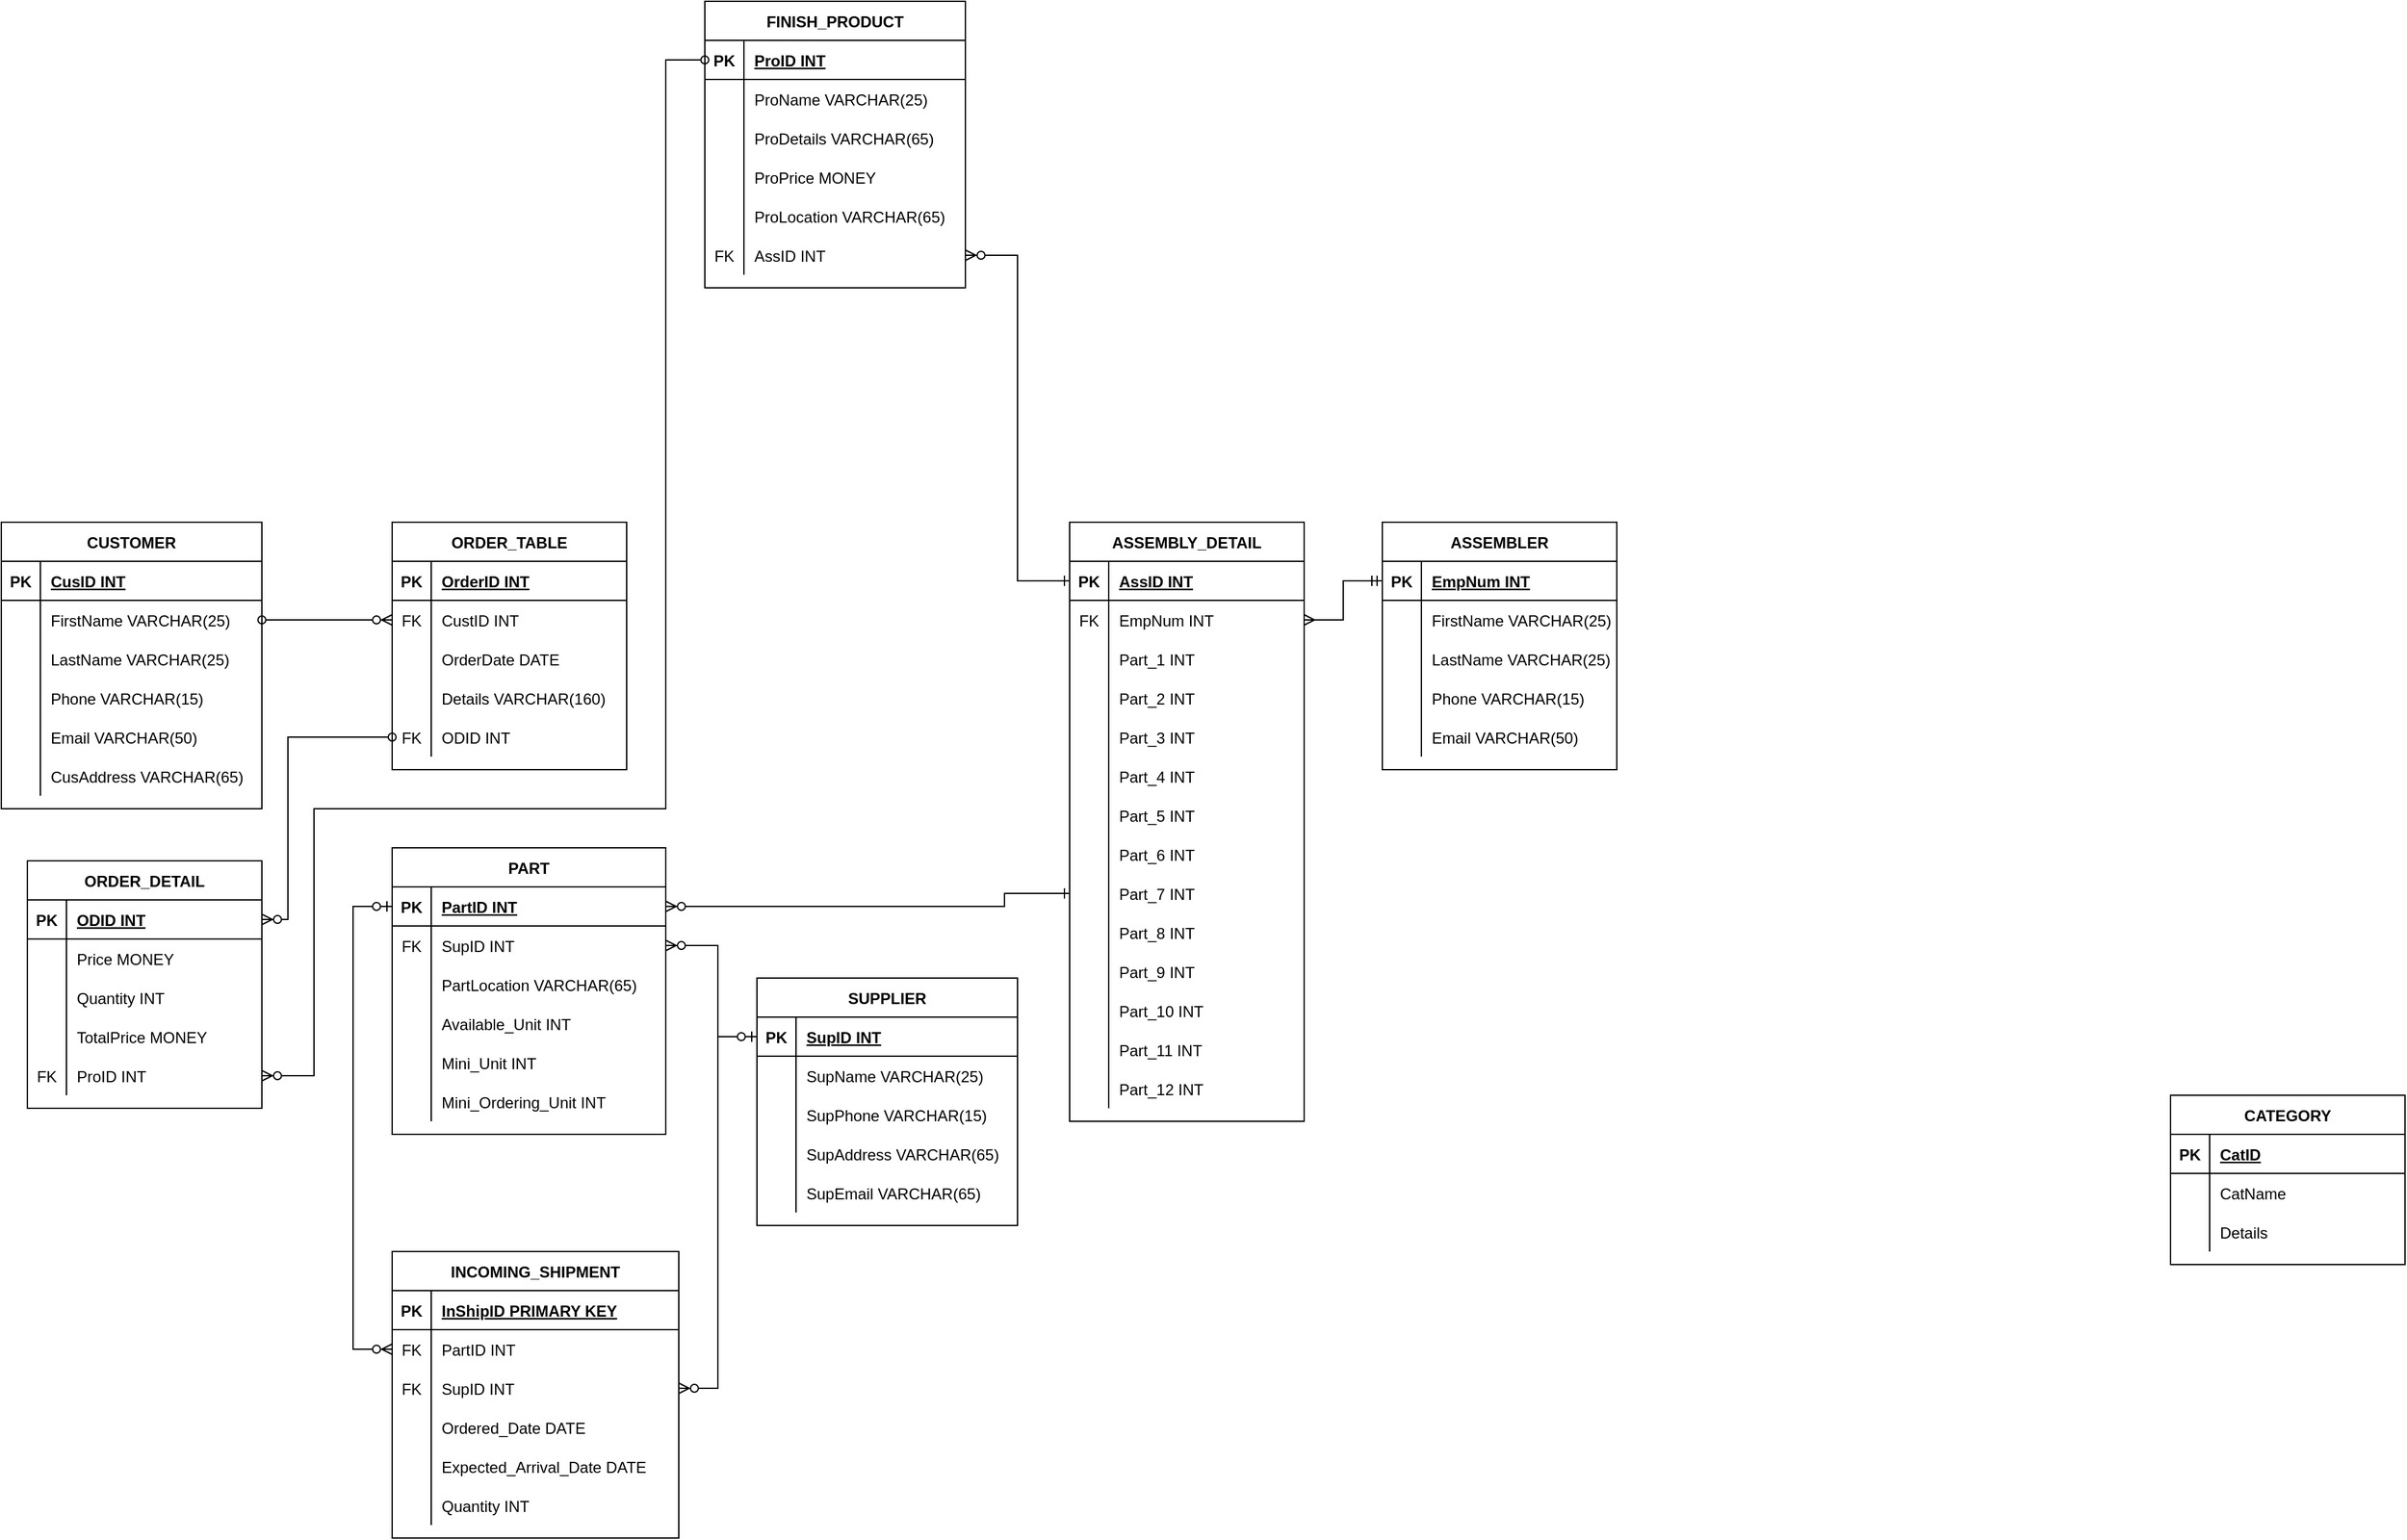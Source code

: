 <mxfile version="15.0.6" type="github">
  <diagram id="S9afzDDr6wnwErve1ACt" name="Page-1">
    <mxGraphModel dx="2882" dy="1864" grid="1" gridSize="10" guides="1" tooltips="1" connect="1" arrows="1" fold="1" page="1" pageScale="1" pageWidth="850" pageHeight="1100" math="0" shadow="0">
      <root>
        <mxCell id="0" />
        <mxCell id="1" parent="0" />
        <mxCell id="tT8xZsPLXBF-Hx5m8fWg-1" value="INCOMING_SHIPMENT" style="shape=table;startSize=30;container=1;collapsible=1;childLayout=tableLayout;fixedRows=1;rowLines=0;fontStyle=1;align=center;resizeLast=1;" parent="1" vertex="1">
          <mxGeometry x="-940" y="640" width="220" height="220" as="geometry" />
        </mxCell>
        <mxCell id="tT8xZsPLXBF-Hx5m8fWg-2" value="" style="shape=partialRectangle;collapsible=0;dropTarget=0;pointerEvents=0;fillColor=none;top=0;left=0;bottom=1;right=0;points=[[0,0.5],[1,0.5]];portConstraint=eastwest;" parent="tT8xZsPLXBF-Hx5m8fWg-1" vertex="1">
          <mxGeometry y="30" width="220" height="30" as="geometry" />
        </mxCell>
        <mxCell id="tT8xZsPLXBF-Hx5m8fWg-3" value="PK" style="shape=partialRectangle;connectable=0;fillColor=none;top=0;left=0;bottom=0;right=0;fontStyle=1;overflow=hidden;" parent="tT8xZsPLXBF-Hx5m8fWg-2" vertex="1">
          <mxGeometry width="30" height="30" as="geometry" />
        </mxCell>
        <mxCell id="tT8xZsPLXBF-Hx5m8fWg-4" value="InShipID PRIMARY KEY" style="shape=partialRectangle;connectable=0;fillColor=none;top=0;left=0;bottom=0;right=0;align=left;spacingLeft=6;fontStyle=5;overflow=hidden;" parent="tT8xZsPLXBF-Hx5m8fWg-2" vertex="1">
          <mxGeometry x="30" width="190" height="30" as="geometry" />
        </mxCell>
        <mxCell id="tT8xZsPLXBF-Hx5m8fWg-5" value="" style="shape=partialRectangle;collapsible=0;dropTarget=0;pointerEvents=0;fillColor=none;top=0;left=0;bottom=0;right=0;points=[[0,0.5],[1,0.5]];portConstraint=eastwest;" parent="tT8xZsPLXBF-Hx5m8fWg-1" vertex="1">
          <mxGeometry y="60" width="220" height="30" as="geometry" />
        </mxCell>
        <mxCell id="tT8xZsPLXBF-Hx5m8fWg-6" value="FK" style="shape=partialRectangle;connectable=0;fillColor=none;top=0;left=0;bottom=0;right=0;editable=1;overflow=hidden;" parent="tT8xZsPLXBF-Hx5m8fWg-5" vertex="1">
          <mxGeometry width="30" height="30" as="geometry" />
        </mxCell>
        <mxCell id="tT8xZsPLXBF-Hx5m8fWg-7" value="PartID INT" style="shape=partialRectangle;connectable=0;fillColor=none;top=0;left=0;bottom=0;right=0;align=left;spacingLeft=6;overflow=hidden;" parent="tT8xZsPLXBF-Hx5m8fWg-5" vertex="1">
          <mxGeometry x="30" width="190" height="30" as="geometry" />
        </mxCell>
        <mxCell id="tT8xZsPLXBF-Hx5m8fWg-8" value="" style="shape=partialRectangle;collapsible=0;dropTarget=0;pointerEvents=0;fillColor=none;top=0;left=0;bottom=0;right=0;points=[[0,0.5],[1,0.5]];portConstraint=eastwest;" parent="tT8xZsPLXBF-Hx5m8fWg-1" vertex="1">
          <mxGeometry y="90" width="220" height="30" as="geometry" />
        </mxCell>
        <mxCell id="tT8xZsPLXBF-Hx5m8fWg-9" value="FK" style="shape=partialRectangle;connectable=0;fillColor=none;top=0;left=0;bottom=0;right=0;editable=1;overflow=hidden;" parent="tT8xZsPLXBF-Hx5m8fWg-8" vertex="1">
          <mxGeometry width="30" height="30" as="geometry" />
        </mxCell>
        <mxCell id="tT8xZsPLXBF-Hx5m8fWg-10" value="SupID INT" style="shape=partialRectangle;connectable=0;fillColor=none;top=0;left=0;bottom=0;right=0;align=left;spacingLeft=6;overflow=hidden;" parent="tT8xZsPLXBF-Hx5m8fWg-8" vertex="1">
          <mxGeometry x="30" width="190" height="30" as="geometry" />
        </mxCell>
        <mxCell id="tT8xZsPLXBF-Hx5m8fWg-11" value="" style="shape=partialRectangle;collapsible=0;dropTarget=0;pointerEvents=0;fillColor=none;top=0;left=0;bottom=0;right=0;points=[[0,0.5],[1,0.5]];portConstraint=eastwest;" parent="tT8xZsPLXBF-Hx5m8fWg-1" vertex="1">
          <mxGeometry y="120" width="220" height="30" as="geometry" />
        </mxCell>
        <mxCell id="tT8xZsPLXBF-Hx5m8fWg-12" value="" style="shape=partialRectangle;connectable=0;fillColor=none;top=0;left=0;bottom=0;right=0;editable=1;overflow=hidden;" parent="tT8xZsPLXBF-Hx5m8fWg-11" vertex="1">
          <mxGeometry width="30" height="30" as="geometry" />
        </mxCell>
        <mxCell id="tT8xZsPLXBF-Hx5m8fWg-13" value="Ordered_Date DATE" style="shape=partialRectangle;connectable=0;fillColor=none;top=0;left=0;bottom=0;right=0;align=left;spacingLeft=6;overflow=hidden;" parent="tT8xZsPLXBF-Hx5m8fWg-11" vertex="1">
          <mxGeometry x="30" width="190" height="30" as="geometry" />
        </mxCell>
        <mxCell id="V6WZm2QGGkZ-h8iW1JQf-2" value="" style="shape=partialRectangle;collapsible=0;dropTarget=0;pointerEvents=0;fillColor=none;top=0;left=0;bottom=0;right=0;points=[[0,0.5],[1,0.5]];portConstraint=eastwest;" parent="tT8xZsPLXBF-Hx5m8fWg-1" vertex="1">
          <mxGeometry y="150" width="220" height="30" as="geometry" />
        </mxCell>
        <mxCell id="V6WZm2QGGkZ-h8iW1JQf-3" value="" style="shape=partialRectangle;connectable=0;fillColor=none;top=0;left=0;bottom=0;right=0;editable=1;overflow=hidden;" parent="V6WZm2QGGkZ-h8iW1JQf-2" vertex="1">
          <mxGeometry width="30" height="30" as="geometry" />
        </mxCell>
        <mxCell id="V6WZm2QGGkZ-h8iW1JQf-4" value="Expected_Arrival_Date DATE" style="shape=partialRectangle;connectable=0;fillColor=none;top=0;left=0;bottom=0;right=0;align=left;spacingLeft=6;overflow=hidden;" parent="V6WZm2QGGkZ-h8iW1JQf-2" vertex="1">
          <mxGeometry x="30" width="190" height="30" as="geometry" />
        </mxCell>
        <mxCell id="V6WZm2QGGkZ-h8iW1JQf-5" value="" style="shape=partialRectangle;collapsible=0;dropTarget=0;pointerEvents=0;fillColor=none;top=0;left=0;bottom=0;right=0;points=[[0,0.5],[1,0.5]];portConstraint=eastwest;" parent="tT8xZsPLXBF-Hx5m8fWg-1" vertex="1">
          <mxGeometry y="180" width="220" height="30" as="geometry" />
        </mxCell>
        <mxCell id="V6WZm2QGGkZ-h8iW1JQf-6" value="" style="shape=partialRectangle;connectable=0;fillColor=none;top=0;left=0;bottom=0;right=0;editable=1;overflow=hidden;" parent="V6WZm2QGGkZ-h8iW1JQf-5" vertex="1">
          <mxGeometry width="30" height="30" as="geometry" />
        </mxCell>
        <mxCell id="V6WZm2QGGkZ-h8iW1JQf-7" value="Quantity INT" style="shape=partialRectangle;connectable=0;fillColor=none;top=0;left=0;bottom=0;right=0;align=left;spacingLeft=6;overflow=hidden;" parent="V6WZm2QGGkZ-h8iW1JQf-5" vertex="1">
          <mxGeometry x="30" width="190" height="30" as="geometry" />
        </mxCell>
        <mxCell id="tT8xZsPLXBF-Hx5m8fWg-40" value="SUPPLIER" style="shape=table;startSize=30;container=1;collapsible=1;childLayout=tableLayout;fixedRows=1;rowLines=0;fontStyle=1;align=center;resizeLast=1;" parent="1" vertex="1">
          <mxGeometry x="-660" y="430" width="200" height="190" as="geometry" />
        </mxCell>
        <mxCell id="tT8xZsPLXBF-Hx5m8fWg-41" value="" style="shape=partialRectangle;collapsible=0;dropTarget=0;pointerEvents=0;fillColor=none;top=0;left=0;bottom=1;right=0;points=[[0,0.5],[1,0.5]];portConstraint=eastwest;" parent="tT8xZsPLXBF-Hx5m8fWg-40" vertex="1">
          <mxGeometry y="30" width="200" height="30" as="geometry" />
        </mxCell>
        <mxCell id="tT8xZsPLXBF-Hx5m8fWg-42" value="PK" style="shape=partialRectangle;connectable=0;fillColor=none;top=0;left=0;bottom=0;right=0;fontStyle=1;overflow=hidden;" parent="tT8xZsPLXBF-Hx5m8fWg-41" vertex="1">
          <mxGeometry width="30" height="30" as="geometry" />
        </mxCell>
        <mxCell id="tT8xZsPLXBF-Hx5m8fWg-43" value="SupID INT" style="shape=partialRectangle;connectable=0;fillColor=none;top=0;left=0;bottom=0;right=0;align=left;spacingLeft=6;fontStyle=5;overflow=hidden;" parent="tT8xZsPLXBF-Hx5m8fWg-41" vertex="1">
          <mxGeometry x="30" width="170" height="30" as="geometry" />
        </mxCell>
        <mxCell id="tT8xZsPLXBF-Hx5m8fWg-44" value="" style="shape=partialRectangle;collapsible=0;dropTarget=0;pointerEvents=0;fillColor=none;top=0;left=0;bottom=0;right=0;points=[[0,0.5],[1,0.5]];portConstraint=eastwest;" parent="tT8xZsPLXBF-Hx5m8fWg-40" vertex="1">
          <mxGeometry y="60" width="200" height="30" as="geometry" />
        </mxCell>
        <mxCell id="tT8xZsPLXBF-Hx5m8fWg-45" value="" style="shape=partialRectangle;connectable=0;fillColor=none;top=0;left=0;bottom=0;right=0;editable=1;overflow=hidden;" parent="tT8xZsPLXBF-Hx5m8fWg-44" vertex="1">
          <mxGeometry width="30" height="30" as="geometry" />
        </mxCell>
        <mxCell id="tT8xZsPLXBF-Hx5m8fWg-46" value="SupName VARCHAR(25)" style="shape=partialRectangle;connectable=0;fillColor=none;top=0;left=0;bottom=0;right=0;align=left;spacingLeft=6;overflow=hidden;" parent="tT8xZsPLXBF-Hx5m8fWg-44" vertex="1">
          <mxGeometry x="30" width="170" height="30" as="geometry" />
        </mxCell>
        <mxCell id="tT8xZsPLXBF-Hx5m8fWg-47" value="" style="shape=partialRectangle;collapsible=0;dropTarget=0;pointerEvents=0;fillColor=none;top=0;left=0;bottom=0;right=0;points=[[0,0.5],[1,0.5]];portConstraint=eastwest;" parent="tT8xZsPLXBF-Hx5m8fWg-40" vertex="1">
          <mxGeometry y="90" width="200" height="30" as="geometry" />
        </mxCell>
        <mxCell id="tT8xZsPLXBF-Hx5m8fWg-48" value="" style="shape=partialRectangle;connectable=0;fillColor=none;top=0;left=0;bottom=0;right=0;editable=1;overflow=hidden;" parent="tT8xZsPLXBF-Hx5m8fWg-47" vertex="1">
          <mxGeometry width="30" height="30" as="geometry" />
        </mxCell>
        <mxCell id="tT8xZsPLXBF-Hx5m8fWg-49" value="SupPhone VARCHAR(15)" style="shape=partialRectangle;connectable=0;fillColor=none;top=0;left=0;bottom=0;right=0;align=left;spacingLeft=6;overflow=hidden;" parent="tT8xZsPLXBF-Hx5m8fWg-47" vertex="1">
          <mxGeometry x="30" width="170" height="30" as="geometry" />
        </mxCell>
        <mxCell id="tT8xZsPLXBF-Hx5m8fWg-50" value="" style="shape=partialRectangle;collapsible=0;dropTarget=0;pointerEvents=0;fillColor=none;top=0;left=0;bottom=0;right=0;points=[[0,0.5],[1,0.5]];portConstraint=eastwest;" parent="tT8xZsPLXBF-Hx5m8fWg-40" vertex="1">
          <mxGeometry y="120" width="200" height="30" as="geometry" />
        </mxCell>
        <mxCell id="tT8xZsPLXBF-Hx5m8fWg-51" value="" style="shape=partialRectangle;connectable=0;fillColor=none;top=0;left=0;bottom=0;right=0;editable=1;overflow=hidden;" parent="tT8xZsPLXBF-Hx5m8fWg-50" vertex="1">
          <mxGeometry width="30" height="30" as="geometry" />
        </mxCell>
        <mxCell id="tT8xZsPLXBF-Hx5m8fWg-52" value="SupAddress VARCHAR(65)" style="shape=partialRectangle;connectable=0;fillColor=none;top=0;left=0;bottom=0;right=0;align=left;spacingLeft=6;overflow=hidden;" parent="tT8xZsPLXBF-Hx5m8fWg-50" vertex="1">
          <mxGeometry x="30" width="170" height="30" as="geometry" />
        </mxCell>
        <mxCell id="51zcUan-2Jy9TBaSjTFd-2" value="" style="shape=partialRectangle;collapsible=0;dropTarget=0;pointerEvents=0;fillColor=none;top=0;left=0;bottom=0;right=0;points=[[0,0.5],[1,0.5]];portConstraint=eastwest;" parent="tT8xZsPLXBF-Hx5m8fWg-40" vertex="1">
          <mxGeometry y="150" width="200" height="30" as="geometry" />
        </mxCell>
        <mxCell id="51zcUan-2Jy9TBaSjTFd-3" value="" style="shape=partialRectangle;connectable=0;fillColor=none;top=0;left=0;bottom=0;right=0;editable=1;overflow=hidden;" parent="51zcUan-2Jy9TBaSjTFd-2" vertex="1">
          <mxGeometry width="30" height="30" as="geometry" />
        </mxCell>
        <mxCell id="51zcUan-2Jy9TBaSjTFd-4" value="SupEmail VARCHAR(65)" style="shape=partialRectangle;connectable=0;fillColor=none;top=0;left=0;bottom=0;right=0;align=left;spacingLeft=6;overflow=hidden;" parent="51zcUan-2Jy9TBaSjTFd-2" vertex="1">
          <mxGeometry x="30" width="170" height="30" as="geometry" />
        </mxCell>
        <mxCell id="tT8xZsPLXBF-Hx5m8fWg-66" value="PART" style="shape=table;startSize=30;container=1;collapsible=1;childLayout=tableLayout;fixedRows=1;rowLines=0;fontStyle=1;align=center;resizeLast=1;" parent="1" vertex="1">
          <mxGeometry x="-940" y="330" width="210" height="220" as="geometry" />
        </mxCell>
        <mxCell id="tT8xZsPLXBF-Hx5m8fWg-67" value="" style="shape=partialRectangle;collapsible=0;dropTarget=0;pointerEvents=0;fillColor=none;top=0;left=0;bottom=1;right=0;points=[[0,0.5],[1,0.5]];portConstraint=eastwest;" parent="tT8xZsPLXBF-Hx5m8fWg-66" vertex="1">
          <mxGeometry y="30" width="210" height="30" as="geometry" />
        </mxCell>
        <mxCell id="tT8xZsPLXBF-Hx5m8fWg-68" value="PK" style="shape=partialRectangle;connectable=0;fillColor=none;top=0;left=0;bottom=0;right=0;fontStyle=1;overflow=hidden;" parent="tT8xZsPLXBF-Hx5m8fWg-67" vertex="1">
          <mxGeometry width="30" height="30" as="geometry" />
        </mxCell>
        <mxCell id="tT8xZsPLXBF-Hx5m8fWg-69" value="PartID INT" style="shape=partialRectangle;connectable=0;fillColor=none;top=0;left=0;bottom=0;right=0;align=left;spacingLeft=6;fontStyle=5;overflow=hidden;" parent="tT8xZsPLXBF-Hx5m8fWg-67" vertex="1">
          <mxGeometry x="30" width="180" height="30" as="geometry" />
        </mxCell>
        <mxCell id="tT8xZsPLXBF-Hx5m8fWg-70" value="" style="shape=partialRectangle;collapsible=0;dropTarget=0;pointerEvents=0;fillColor=none;top=0;left=0;bottom=0;right=0;points=[[0,0.5],[1,0.5]];portConstraint=eastwest;" parent="tT8xZsPLXBF-Hx5m8fWg-66" vertex="1">
          <mxGeometry y="60" width="210" height="30" as="geometry" />
        </mxCell>
        <mxCell id="tT8xZsPLXBF-Hx5m8fWg-71" value="FK" style="shape=partialRectangle;connectable=0;fillColor=none;top=0;left=0;bottom=0;right=0;editable=1;overflow=hidden;" parent="tT8xZsPLXBF-Hx5m8fWg-70" vertex="1">
          <mxGeometry width="30" height="30" as="geometry" />
        </mxCell>
        <mxCell id="tT8xZsPLXBF-Hx5m8fWg-72" value="SupID INT" style="shape=partialRectangle;connectable=0;fillColor=none;top=0;left=0;bottom=0;right=0;align=left;spacingLeft=6;overflow=hidden;" parent="tT8xZsPLXBF-Hx5m8fWg-70" vertex="1">
          <mxGeometry x="30" width="180" height="30" as="geometry" />
        </mxCell>
        <mxCell id="tT8xZsPLXBF-Hx5m8fWg-73" value="" style="shape=partialRectangle;collapsible=0;dropTarget=0;pointerEvents=0;fillColor=none;top=0;left=0;bottom=0;right=0;points=[[0,0.5],[1,0.5]];portConstraint=eastwest;" parent="tT8xZsPLXBF-Hx5m8fWg-66" vertex="1">
          <mxGeometry y="90" width="210" height="30" as="geometry" />
        </mxCell>
        <mxCell id="tT8xZsPLXBF-Hx5m8fWg-74" value="" style="shape=partialRectangle;connectable=0;fillColor=none;top=0;left=0;bottom=0;right=0;editable=1;overflow=hidden;" parent="tT8xZsPLXBF-Hx5m8fWg-73" vertex="1">
          <mxGeometry width="30" height="30" as="geometry" />
        </mxCell>
        <mxCell id="tT8xZsPLXBF-Hx5m8fWg-75" value="PartLocation VARCHAR(65)" style="shape=partialRectangle;connectable=0;fillColor=none;top=0;left=0;bottom=0;right=0;align=left;spacingLeft=6;overflow=hidden;" parent="tT8xZsPLXBF-Hx5m8fWg-73" vertex="1">
          <mxGeometry x="30" width="180" height="30" as="geometry" />
        </mxCell>
        <mxCell id="tT8xZsPLXBF-Hx5m8fWg-106" value="" style="shape=partialRectangle;collapsible=0;dropTarget=0;pointerEvents=0;fillColor=none;top=0;left=0;bottom=0;right=0;points=[[0,0.5],[1,0.5]];portConstraint=eastwest;" parent="tT8xZsPLXBF-Hx5m8fWg-66" vertex="1">
          <mxGeometry y="120" width="210" height="30" as="geometry" />
        </mxCell>
        <mxCell id="tT8xZsPLXBF-Hx5m8fWg-107" value="" style="shape=partialRectangle;connectable=0;fillColor=none;top=0;left=0;bottom=0;right=0;editable=1;overflow=hidden;" parent="tT8xZsPLXBF-Hx5m8fWg-106" vertex="1">
          <mxGeometry width="30" height="30" as="geometry" />
        </mxCell>
        <mxCell id="tT8xZsPLXBF-Hx5m8fWg-108" value="Available_Unit INT" style="shape=partialRectangle;connectable=0;fillColor=none;top=0;left=0;bottom=0;right=0;align=left;spacingLeft=6;overflow=hidden;" parent="tT8xZsPLXBF-Hx5m8fWg-106" vertex="1">
          <mxGeometry x="30" width="180" height="30" as="geometry" />
        </mxCell>
        <mxCell id="V6WZm2QGGkZ-h8iW1JQf-10" value="" style="shape=partialRectangle;collapsible=0;dropTarget=0;pointerEvents=0;fillColor=none;top=0;left=0;bottom=0;right=0;points=[[0,0.5],[1,0.5]];portConstraint=eastwest;" parent="tT8xZsPLXBF-Hx5m8fWg-66" vertex="1">
          <mxGeometry y="150" width="210" height="30" as="geometry" />
        </mxCell>
        <mxCell id="V6WZm2QGGkZ-h8iW1JQf-11" value="" style="shape=partialRectangle;connectable=0;fillColor=none;top=0;left=0;bottom=0;right=0;editable=1;overflow=hidden;" parent="V6WZm2QGGkZ-h8iW1JQf-10" vertex="1">
          <mxGeometry width="30" height="30" as="geometry" />
        </mxCell>
        <mxCell id="V6WZm2QGGkZ-h8iW1JQf-12" value="Mini_Unit INT" style="shape=partialRectangle;connectable=0;fillColor=none;top=0;left=0;bottom=0;right=0;align=left;spacingLeft=6;overflow=hidden;" parent="V6WZm2QGGkZ-h8iW1JQf-10" vertex="1">
          <mxGeometry x="30" width="180" height="30" as="geometry" />
        </mxCell>
        <mxCell id="V6WZm2QGGkZ-h8iW1JQf-13" value="" style="shape=partialRectangle;collapsible=0;dropTarget=0;pointerEvents=0;fillColor=none;top=0;left=0;bottom=0;right=0;points=[[0,0.5],[1,0.5]];portConstraint=eastwest;" parent="tT8xZsPLXBF-Hx5m8fWg-66" vertex="1">
          <mxGeometry y="180" width="210" height="30" as="geometry" />
        </mxCell>
        <mxCell id="V6WZm2QGGkZ-h8iW1JQf-14" value="" style="shape=partialRectangle;connectable=0;fillColor=none;top=0;left=0;bottom=0;right=0;editable=1;overflow=hidden;" parent="V6WZm2QGGkZ-h8iW1JQf-13" vertex="1">
          <mxGeometry width="30" height="30" as="geometry" />
        </mxCell>
        <mxCell id="V6WZm2QGGkZ-h8iW1JQf-15" value="Mini_Ordering_Unit INT" style="shape=partialRectangle;connectable=0;fillColor=none;top=0;left=0;bottom=0;right=0;align=left;spacingLeft=6;overflow=hidden;" parent="V6WZm2QGGkZ-h8iW1JQf-13" vertex="1">
          <mxGeometry x="30" width="180" height="30" as="geometry" />
        </mxCell>
        <mxCell id="tT8xZsPLXBF-Hx5m8fWg-79" value="CATEGORY" style="shape=table;startSize=30;container=1;collapsible=1;childLayout=tableLayout;fixedRows=1;rowLines=0;fontStyle=1;align=center;resizeLast=1;" parent="1" vertex="1">
          <mxGeometry x="425" y="520" width="180" height="130" as="geometry" />
        </mxCell>
        <mxCell id="tT8xZsPLXBF-Hx5m8fWg-80" value="" style="shape=partialRectangle;collapsible=0;dropTarget=0;pointerEvents=0;fillColor=none;top=0;left=0;bottom=1;right=0;points=[[0,0.5],[1,0.5]];portConstraint=eastwest;" parent="tT8xZsPLXBF-Hx5m8fWg-79" vertex="1">
          <mxGeometry y="30" width="180" height="30" as="geometry" />
        </mxCell>
        <mxCell id="tT8xZsPLXBF-Hx5m8fWg-81" value="PK" style="shape=partialRectangle;connectable=0;fillColor=none;top=0;left=0;bottom=0;right=0;fontStyle=1;overflow=hidden;" parent="tT8xZsPLXBF-Hx5m8fWg-80" vertex="1">
          <mxGeometry width="30" height="30" as="geometry" />
        </mxCell>
        <mxCell id="tT8xZsPLXBF-Hx5m8fWg-82" value="CatID" style="shape=partialRectangle;connectable=0;fillColor=none;top=0;left=0;bottom=0;right=0;align=left;spacingLeft=6;fontStyle=5;overflow=hidden;" parent="tT8xZsPLXBF-Hx5m8fWg-80" vertex="1">
          <mxGeometry x="30" width="150" height="30" as="geometry" />
        </mxCell>
        <mxCell id="tT8xZsPLXBF-Hx5m8fWg-83" value="" style="shape=partialRectangle;collapsible=0;dropTarget=0;pointerEvents=0;fillColor=none;top=0;left=0;bottom=0;right=0;points=[[0,0.5],[1,0.5]];portConstraint=eastwest;" parent="tT8xZsPLXBF-Hx5m8fWg-79" vertex="1">
          <mxGeometry y="60" width="180" height="30" as="geometry" />
        </mxCell>
        <mxCell id="tT8xZsPLXBF-Hx5m8fWg-84" value="" style="shape=partialRectangle;connectable=0;fillColor=none;top=0;left=0;bottom=0;right=0;editable=1;overflow=hidden;" parent="tT8xZsPLXBF-Hx5m8fWg-83" vertex="1">
          <mxGeometry width="30" height="30" as="geometry" />
        </mxCell>
        <mxCell id="tT8xZsPLXBF-Hx5m8fWg-85" value="CatName" style="shape=partialRectangle;connectable=0;fillColor=none;top=0;left=0;bottom=0;right=0;align=left;spacingLeft=6;overflow=hidden;" parent="tT8xZsPLXBF-Hx5m8fWg-83" vertex="1">
          <mxGeometry x="30" width="150" height="30" as="geometry" />
        </mxCell>
        <mxCell id="tT8xZsPLXBF-Hx5m8fWg-86" value="" style="shape=partialRectangle;collapsible=0;dropTarget=0;pointerEvents=0;fillColor=none;top=0;left=0;bottom=0;right=0;points=[[0,0.5],[1,0.5]];portConstraint=eastwest;" parent="tT8xZsPLXBF-Hx5m8fWg-79" vertex="1">
          <mxGeometry y="90" width="180" height="30" as="geometry" />
        </mxCell>
        <mxCell id="tT8xZsPLXBF-Hx5m8fWg-87" value="" style="shape=partialRectangle;connectable=0;fillColor=none;top=0;left=0;bottom=0;right=0;editable=1;overflow=hidden;" parent="tT8xZsPLXBF-Hx5m8fWg-86" vertex="1">
          <mxGeometry width="30" height="30" as="geometry" />
        </mxCell>
        <mxCell id="tT8xZsPLXBF-Hx5m8fWg-88" value="Details" style="shape=partialRectangle;connectable=0;fillColor=none;top=0;left=0;bottom=0;right=0;align=left;spacingLeft=6;overflow=hidden;" parent="tT8xZsPLXBF-Hx5m8fWg-86" vertex="1">
          <mxGeometry x="30" width="150" height="30" as="geometry" />
        </mxCell>
        <mxCell id="tT8xZsPLXBF-Hx5m8fWg-92" value="ORDER_TABLE" style="shape=table;startSize=30;container=1;collapsible=1;childLayout=tableLayout;fixedRows=1;rowLines=0;fontStyle=1;align=center;resizeLast=1;" parent="1" vertex="1">
          <mxGeometry x="-940" y="80" width="180" height="190" as="geometry" />
        </mxCell>
        <mxCell id="tT8xZsPLXBF-Hx5m8fWg-93" value="" style="shape=partialRectangle;collapsible=0;dropTarget=0;pointerEvents=0;fillColor=none;top=0;left=0;bottom=1;right=0;points=[[0,0.5],[1,0.5]];portConstraint=eastwest;" parent="tT8xZsPLXBF-Hx5m8fWg-92" vertex="1">
          <mxGeometry y="30" width="180" height="30" as="geometry" />
        </mxCell>
        <mxCell id="tT8xZsPLXBF-Hx5m8fWg-94" value="PK" style="shape=partialRectangle;connectable=0;fillColor=none;top=0;left=0;bottom=0;right=0;fontStyle=1;overflow=hidden;" parent="tT8xZsPLXBF-Hx5m8fWg-93" vertex="1">
          <mxGeometry width="30" height="30" as="geometry" />
        </mxCell>
        <mxCell id="tT8xZsPLXBF-Hx5m8fWg-95" value="OrderID INT" style="shape=partialRectangle;connectable=0;fillColor=none;top=0;left=0;bottom=0;right=0;align=left;spacingLeft=6;fontStyle=5;overflow=hidden;" parent="tT8xZsPLXBF-Hx5m8fWg-93" vertex="1">
          <mxGeometry x="30" width="150" height="30" as="geometry" />
        </mxCell>
        <mxCell id="tT8xZsPLXBF-Hx5m8fWg-96" value="" style="shape=partialRectangle;collapsible=0;dropTarget=0;pointerEvents=0;fillColor=none;top=0;left=0;bottom=0;right=0;points=[[0,0.5],[1,0.5]];portConstraint=eastwest;" parent="tT8xZsPLXBF-Hx5m8fWg-92" vertex="1">
          <mxGeometry y="60" width="180" height="30" as="geometry" />
        </mxCell>
        <mxCell id="tT8xZsPLXBF-Hx5m8fWg-97" value="FK" style="shape=partialRectangle;connectable=0;fillColor=none;top=0;left=0;bottom=0;right=0;editable=1;overflow=hidden;" parent="tT8xZsPLXBF-Hx5m8fWg-96" vertex="1">
          <mxGeometry width="30" height="30" as="geometry" />
        </mxCell>
        <mxCell id="tT8xZsPLXBF-Hx5m8fWg-98" value="CustID INT" style="shape=partialRectangle;connectable=0;fillColor=none;top=0;left=0;bottom=0;right=0;align=left;spacingLeft=6;overflow=hidden;" parent="tT8xZsPLXBF-Hx5m8fWg-96" vertex="1">
          <mxGeometry x="30" width="150" height="30" as="geometry" />
        </mxCell>
        <mxCell id="tT8xZsPLXBF-Hx5m8fWg-99" value="" style="shape=partialRectangle;collapsible=0;dropTarget=0;pointerEvents=0;fillColor=none;top=0;left=0;bottom=0;right=0;points=[[0,0.5],[1,0.5]];portConstraint=eastwest;" parent="tT8xZsPLXBF-Hx5m8fWg-92" vertex="1">
          <mxGeometry y="90" width="180" height="30" as="geometry" />
        </mxCell>
        <mxCell id="tT8xZsPLXBF-Hx5m8fWg-100" value="" style="shape=partialRectangle;connectable=0;fillColor=none;top=0;left=0;bottom=0;right=0;editable=1;overflow=hidden;" parent="tT8xZsPLXBF-Hx5m8fWg-99" vertex="1">
          <mxGeometry width="30" height="30" as="geometry" />
        </mxCell>
        <mxCell id="tT8xZsPLXBF-Hx5m8fWg-101" value="OrderDate DATE" style="shape=partialRectangle;connectable=0;fillColor=none;top=0;left=0;bottom=0;right=0;align=left;spacingLeft=6;overflow=hidden;" parent="tT8xZsPLXBF-Hx5m8fWg-99" vertex="1">
          <mxGeometry x="30" width="150" height="30" as="geometry" />
        </mxCell>
        <mxCell id="tT8xZsPLXBF-Hx5m8fWg-102" value="" style="shape=partialRectangle;collapsible=0;dropTarget=0;pointerEvents=0;fillColor=none;top=0;left=0;bottom=0;right=0;points=[[0,0.5],[1,0.5]];portConstraint=eastwest;" parent="tT8xZsPLXBF-Hx5m8fWg-92" vertex="1">
          <mxGeometry y="120" width="180" height="30" as="geometry" />
        </mxCell>
        <mxCell id="tT8xZsPLXBF-Hx5m8fWg-103" value="" style="shape=partialRectangle;connectable=0;fillColor=none;top=0;left=0;bottom=0;right=0;editable=1;overflow=hidden;" parent="tT8xZsPLXBF-Hx5m8fWg-102" vertex="1">
          <mxGeometry width="30" height="30" as="geometry" />
        </mxCell>
        <mxCell id="tT8xZsPLXBF-Hx5m8fWg-104" value="Details VARCHAR(160)" style="shape=partialRectangle;connectable=0;fillColor=none;top=0;left=0;bottom=0;right=0;align=left;spacingLeft=6;overflow=hidden;" parent="tT8xZsPLXBF-Hx5m8fWg-102" vertex="1">
          <mxGeometry x="30" width="150" height="30" as="geometry" />
        </mxCell>
        <mxCell id="LnHR5yqgbvMPp3BRsUP8-44" value="" style="shape=partialRectangle;collapsible=0;dropTarget=0;pointerEvents=0;fillColor=none;top=0;left=0;bottom=0;right=0;points=[[0,0.5],[1,0.5]];portConstraint=eastwest;" parent="tT8xZsPLXBF-Hx5m8fWg-92" vertex="1">
          <mxGeometry y="150" width="180" height="30" as="geometry" />
        </mxCell>
        <mxCell id="LnHR5yqgbvMPp3BRsUP8-45" value="FK" style="shape=partialRectangle;connectable=0;fillColor=none;top=0;left=0;bottom=0;right=0;editable=1;overflow=hidden;" parent="LnHR5yqgbvMPp3BRsUP8-44" vertex="1">
          <mxGeometry width="30" height="30" as="geometry" />
        </mxCell>
        <mxCell id="LnHR5yqgbvMPp3BRsUP8-46" value="ODID INT" style="shape=partialRectangle;connectable=0;fillColor=none;top=0;left=0;bottom=0;right=0;align=left;spacingLeft=6;overflow=hidden;" parent="LnHR5yqgbvMPp3BRsUP8-44" vertex="1">
          <mxGeometry x="30" width="150" height="30" as="geometry" />
        </mxCell>
        <mxCell id="tT8xZsPLXBF-Hx5m8fWg-105" style="edgeStyle=orthogonalEdgeStyle;rounded=0;orthogonalLoop=1;jettySize=auto;html=1;exitX=0;exitY=0.5;exitDx=0;exitDy=0;entryX=1;entryY=0.5;entryDx=0;entryDy=0;endArrow=ERzeroToMany;endFill=1;startArrow=ERone;startFill=0;" parent="1" source="tT8xZsPLXBF-Hx5m8fWg-41" target="tT8xZsPLXBF-Hx5m8fWg-70" edge="1">
          <mxGeometry relative="1" as="geometry">
            <mxPoint x="260" y="515" as="sourcePoint" />
            <Array as="points">
              <mxPoint x="-690" y="475" />
              <mxPoint x="-690" y="405" />
            </Array>
          </mxGeometry>
        </mxCell>
        <mxCell id="tT8xZsPLXBF-Hx5m8fWg-115" value="ORDER_DETAIL" style="shape=table;startSize=30;container=1;collapsible=1;childLayout=tableLayout;fixedRows=1;rowLines=0;fontStyle=1;align=center;resizeLast=1;" parent="1" vertex="1">
          <mxGeometry x="-1220" y="340" width="180" height="190" as="geometry" />
        </mxCell>
        <mxCell id="tT8xZsPLXBF-Hx5m8fWg-116" value="" style="shape=partialRectangle;collapsible=0;dropTarget=0;pointerEvents=0;fillColor=none;top=0;left=0;bottom=1;right=0;points=[[0,0.5],[1,0.5]];portConstraint=eastwest;" parent="tT8xZsPLXBF-Hx5m8fWg-115" vertex="1">
          <mxGeometry y="30" width="180" height="30" as="geometry" />
        </mxCell>
        <mxCell id="tT8xZsPLXBF-Hx5m8fWg-117" value="PK" style="shape=partialRectangle;connectable=0;fillColor=none;top=0;left=0;bottom=0;right=0;fontStyle=1;overflow=hidden;" parent="tT8xZsPLXBF-Hx5m8fWg-116" vertex="1">
          <mxGeometry width="30" height="30" as="geometry" />
        </mxCell>
        <mxCell id="tT8xZsPLXBF-Hx5m8fWg-118" value="ODID INT" style="shape=partialRectangle;connectable=0;fillColor=none;top=0;left=0;bottom=0;right=0;align=left;spacingLeft=6;fontStyle=5;overflow=hidden;" parent="tT8xZsPLXBF-Hx5m8fWg-116" vertex="1">
          <mxGeometry x="30" width="150" height="30" as="geometry" />
        </mxCell>
        <mxCell id="tT8xZsPLXBF-Hx5m8fWg-122" value="" style="shape=partialRectangle;collapsible=0;dropTarget=0;pointerEvents=0;fillColor=none;top=0;left=0;bottom=0;right=0;points=[[0,0.5],[1,0.5]];portConstraint=eastwest;" parent="tT8xZsPLXBF-Hx5m8fWg-115" vertex="1">
          <mxGeometry y="60" width="180" height="30" as="geometry" />
        </mxCell>
        <mxCell id="tT8xZsPLXBF-Hx5m8fWg-123" value="" style="shape=partialRectangle;connectable=0;fillColor=none;top=0;left=0;bottom=0;right=0;editable=1;overflow=hidden;" parent="tT8xZsPLXBF-Hx5m8fWg-122" vertex="1">
          <mxGeometry width="30" height="30" as="geometry" />
        </mxCell>
        <mxCell id="tT8xZsPLXBF-Hx5m8fWg-124" value="Price MONEY" style="shape=partialRectangle;connectable=0;fillColor=none;top=0;left=0;bottom=0;right=0;align=left;spacingLeft=6;overflow=hidden;" parent="tT8xZsPLXBF-Hx5m8fWg-122" vertex="1">
          <mxGeometry x="30" width="150" height="30" as="geometry" />
        </mxCell>
        <mxCell id="tT8xZsPLXBF-Hx5m8fWg-125" value="" style="shape=partialRectangle;collapsible=0;dropTarget=0;pointerEvents=0;fillColor=none;top=0;left=0;bottom=0;right=0;points=[[0,0.5],[1,0.5]];portConstraint=eastwest;" parent="tT8xZsPLXBF-Hx5m8fWg-115" vertex="1">
          <mxGeometry y="90" width="180" height="30" as="geometry" />
        </mxCell>
        <mxCell id="tT8xZsPLXBF-Hx5m8fWg-126" value="" style="shape=partialRectangle;connectable=0;fillColor=none;top=0;left=0;bottom=0;right=0;editable=1;overflow=hidden;" parent="tT8xZsPLXBF-Hx5m8fWg-125" vertex="1">
          <mxGeometry width="30" height="30" as="geometry" />
        </mxCell>
        <mxCell id="tT8xZsPLXBF-Hx5m8fWg-127" value="Quantity INT" style="shape=partialRectangle;connectable=0;fillColor=none;top=0;left=0;bottom=0;right=0;align=left;spacingLeft=6;overflow=hidden;" parent="tT8xZsPLXBF-Hx5m8fWg-125" vertex="1">
          <mxGeometry x="30" width="150" height="30" as="geometry" />
        </mxCell>
        <mxCell id="tT8xZsPLXBF-Hx5m8fWg-257" value="" style="shape=partialRectangle;collapsible=0;dropTarget=0;pointerEvents=0;fillColor=none;top=0;left=0;bottom=0;right=0;points=[[0,0.5],[1,0.5]];portConstraint=eastwest;" parent="tT8xZsPLXBF-Hx5m8fWg-115" vertex="1">
          <mxGeometry y="120" width="180" height="30" as="geometry" />
        </mxCell>
        <mxCell id="tT8xZsPLXBF-Hx5m8fWg-258" value="" style="shape=partialRectangle;connectable=0;fillColor=none;top=0;left=0;bottom=0;right=0;editable=1;overflow=hidden;" parent="tT8xZsPLXBF-Hx5m8fWg-257" vertex="1">
          <mxGeometry width="30" height="30" as="geometry" />
        </mxCell>
        <mxCell id="tT8xZsPLXBF-Hx5m8fWg-259" value="TotalPrice MONEY" style="shape=partialRectangle;connectable=0;fillColor=none;top=0;left=0;bottom=0;right=0;align=left;spacingLeft=6;overflow=hidden;" parent="tT8xZsPLXBF-Hx5m8fWg-257" vertex="1">
          <mxGeometry x="30" width="150" height="30" as="geometry" />
        </mxCell>
        <mxCell id="tT8xZsPLXBF-Hx5m8fWg-245" value="" style="shape=partialRectangle;collapsible=0;dropTarget=0;pointerEvents=0;fillColor=none;top=0;left=0;bottom=0;right=0;points=[[0,0.5],[1,0.5]];portConstraint=eastwest;" parent="tT8xZsPLXBF-Hx5m8fWg-115" vertex="1">
          <mxGeometry y="150" width="180" height="30" as="geometry" />
        </mxCell>
        <mxCell id="tT8xZsPLXBF-Hx5m8fWg-246" value="FK" style="shape=partialRectangle;connectable=0;fillColor=none;top=0;left=0;bottom=0;right=0;editable=1;overflow=hidden;" parent="tT8xZsPLXBF-Hx5m8fWg-245" vertex="1">
          <mxGeometry width="30" height="30" as="geometry" />
        </mxCell>
        <mxCell id="tT8xZsPLXBF-Hx5m8fWg-247" value="ProID INT" style="shape=partialRectangle;connectable=0;fillColor=none;top=0;left=0;bottom=0;right=0;align=left;spacingLeft=6;overflow=hidden;" parent="tT8xZsPLXBF-Hx5m8fWg-245" vertex="1">
          <mxGeometry x="30" width="150" height="30" as="geometry" />
        </mxCell>
        <mxCell id="tT8xZsPLXBF-Hx5m8fWg-128" value="ASSEMBLY_DETAIL" style="shape=table;startSize=30;container=1;collapsible=1;childLayout=tableLayout;fixedRows=1;rowLines=0;fontStyle=1;align=center;resizeLast=1;" parent="1" vertex="1">
          <mxGeometry x="-420" y="80" width="180" height="460" as="geometry" />
        </mxCell>
        <mxCell id="tT8xZsPLXBF-Hx5m8fWg-129" value="" style="shape=partialRectangle;collapsible=0;dropTarget=0;pointerEvents=0;fillColor=none;top=0;left=0;bottom=1;right=0;points=[[0,0.5],[1,0.5]];portConstraint=eastwest;" parent="tT8xZsPLXBF-Hx5m8fWg-128" vertex="1">
          <mxGeometry y="30" width="180" height="30" as="geometry" />
        </mxCell>
        <mxCell id="tT8xZsPLXBF-Hx5m8fWg-130" value="PK" style="shape=partialRectangle;connectable=0;fillColor=none;top=0;left=0;bottom=0;right=0;fontStyle=1;overflow=hidden;" parent="tT8xZsPLXBF-Hx5m8fWg-129" vertex="1">
          <mxGeometry width="30" height="30" as="geometry" />
        </mxCell>
        <mxCell id="tT8xZsPLXBF-Hx5m8fWg-131" value="AssID INT" style="shape=partialRectangle;connectable=0;fillColor=none;top=0;left=0;bottom=0;right=0;align=left;spacingLeft=6;fontStyle=5;overflow=hidden;" parent="tT8xZsPLXBF-Hx5m8fWg-129" vertex="1">
          <mxGeometry x="30" width="150" height="30" as="geometry" />
        </mxCell>
        <mxCell id="tT8xZsPLXBF-Hx5m8fWg-183" value="" style="shape=partialRectangle;collapsible=0;dropTarget=0;pointerEvents=0;fillColor=none;top=0;left=0;bottom=0;right=0;points=[[0,0.5],[1,0.5]];portConstraint=eastwest;" parent="tT8xZsPLXBF-Hx5m8fWg-128" vertex="1">
          <mxGeometry y="60" width="180" height="30" as="geometry" />
        </mxCell>
        <mxCell id="tT8xZsPLXBF-Hx5m8fWg-184" value="FK" style="shape=partialRectangle;connectable=0;fillColor=none;top=0;left=0;bottom=0;right=0;editable=1;overflow=hidden;" parent="tT8xZsPLXBF-Hx5m8fWg-183" vertex="1">
          <mxGeometry width="30" height="30" as="geometry" />
        </mxCell>
        <mxCell id="tT8xZsPLXBF-Hx5m8fWg-185" value="EmpNum INT" style="shape=partialRectangle;connectable=0;fillColor=none;top=0;left=0;bottom=0;right=0;align=left;spacingLeft=6;overflow=hidden;" parent="tT8xZsPLXBF-Hx5m8fWg-183" vertex="1">
          <mxGeometry x="30" width="150" height="30" as="geometry" />
        </mxCell>
        <mxCell id="LnHR5yqgbvMPp3BRsUP8-40" value="" style="shape=partialRectangle;collapsible=0;dropTarget=0;pointerEvents=0;fillColor=none;top=0;left=0;bottom=0;right=0;points=[[0,0.5],[1,0.5]];portConstraint=eastwest;" parent="tT8xZsPLXBF-Hx5m8fWg-128" vertex="1">
          <mxGeometry y="90" width="180" height="30" as="geometry" />
        </mxCell>
        <mxCell id="LnHR5yqgbvMPp3BRsUP8-41" value="" style="shape=partialRectangle;connectable=0;fillColor=none;top=0;left=0;bottom=0;right=0;editable=1;overflow=hidden;" parent="LnHR5yqgbvMPp3BRsUP8-40" vertex="1">
          <mxGeometry width="30" height="30" as="geometry" />
        </mxCell>
        <mxCell id="LnHR5yqgbvMPp3BRsUP8-42" value="Part_1 INT" style="shape=partialRectangle;connectable=0;fillColor=none;top=0;left=0;bottom=0;right=0;align=left;spacingLeft=6;overflow=hidden;" parent="LnHR5yqgbvMPp3BRsUP8-40" vertex="1">
          <mxGeometry x="30" width="150" height="30" as="geometry" />
        </mxCell>
        <mxCell id="tT8xZsPLXBF-Hx5m8fWg-187" value="" style="shape=partialRectangle;collapsible=0;dropTarget=0;pointerEvents=0;fillColor=none;top=0;left=0;bottom=0;right=0;points=[[0,0.5],[1,0.5]];portConstraint=eastwest;" parent="tT8xZsPLXBF-Hx5m8fWg-128" vertex="1">
          <mxGeometry y="120" width="180" height="30" as="geometry" />
        </mxCell>
        <mxCell id="tT8xZsPLXBF-Hx5m8fWg-188" value="" style="shape=partialRectangle;connectable=0;fillColor=none;top=0;left=0;bottom=0;right=0;editable=1;overflow=hidden;" parent="tT8xZsPLXBF-Hx5m8fWg-187" vertex="1">
          <mxGeometry width="30" height="30" as="geometry" />
        </mxCell>
        <mxCell id="tT8xZsPLXBF-Hx5m8fWg-189" value="Part_2 INT" style="shape=partialRectangle;connectable=0;fillColor=none;top=0;left=0;bottom=0;right=0;align=left;spacingLeft=6;overflow=hidden;" parent="tT8xZsPLXBF-Hx5m8fWg-187" vertex="1">
          <mxGeometry x="30" width="150" height="30" as="geometry" />
        </mxCell>
        <mxCell id="tT8xZsPLXBF-Hx5m8fWg-190" value="" style="shape=partialRectangle;collapsible=0;dropTarget=0;pointerEvents=0;fillColor=none;top=0;left=0;bottom=0;right=0;points=[[0,0.5],[1,0.5]];portConstraint=eastwest;" parent="tT8xZsPLXBF-Hx5m8fWg-128" vertex="1">
          <mxGeometry y="150" width="180" height="30" as="geometry" />
        </mxCell>
        <mxCell id="tT8xZsPLXBF-Hx5m8fWg-191" value="" style="shape=partialRectangle;connectable=0;fillColor=none;top=0;left=0;bottom=0;right=0;editable=1;overflow=hidden;" parent="tT8xZsPLXBF-Hx5m8fWg-190" vertex="1">
          <mxGeometry width="30" height="30" as="geometry" />
        </mxCell>
        <mxCell id="tT8xZsPLXBF-Hx5m8fWg-192" value="Part_3 INT" style="shape=partialRectangle;connectable=0;fillColor=none;top=0;left=0;bottom=0;right=0;align=left;spacingLeft=6;overflow=hidden;" parent="tT8xZsPLXBF-Hx5m8fWg-190" vertex="1">
          <mxGeometry x="30" width="150" height="30" as="geometry" />
        </mxCell>
        <mxCell id="tT8xZsPLXBF-Hx5m8fWg-193" value="" style="shape=partialRectangle;collapsible=0;dropTarget=0;pointerEvents=0;fillColor=none;top=0;left=0;bottom=0;right=0;points=[[0,0.5],[1,0.5]];portConstraint=eastwest;" parent="tT8xZsPLXBF-Hx5m8fWg-128" vertex="1">
          <mxGeometry y="180" width="180" height="30" as="geometry" />
        </mxCell>
        <mxCell id="tT8xZsPLXBF-Hx5m8fWg-194" value="" style="shape=partialRectangle;connectable=0;fillColor=none;top=0;left=0;bottom=0;right=0;editable=1;overflow=hidden;" parent="tT8xZsPLXBF-Hx5m8fWg-193" vertex="1">
          <mxGeometry width="30" height="30" as="geometry" />
        </mxCell>
        <mxCell id="tT8xZsPLXBF-Hx5m8fWg-195" value="Part_4 INT" style="shape=partialRectangle;connectable=0;fillColor=none;top=0;left=0;bottom=0;right=0;align=left;spacingLeft=6;overflow=hidden;" parent="tT8xZsPLXBF-Hx5m8fWg-193" vertex="1">
          <mxGeometry x="30" width="150" height="30" as="geometry" />
        </mxCell>
        <mxCell id="tT8xZsPLXBF-Hx5m8fWg-196" value="" style="shape=partialRectangle;collapsible=0;dropTarget=0;pointerEvents=0;fillColor=none;top=0;left=0;bottom=0;right=0;points=[[0,0.5],[1,0.5]];portConstraint=eastwest;" parent="tT8xZsPLXBF-Hx5m8fWg-128" vertex="1">
          <mxGeometry y="210" width="180" height="30" as="geometry" />
        </mxCell>
        <mxCell id="tT8xZsPLXBF-Hx5m8fWg-197" value="" style="shape=partialRectangle;connectable=0;fillColor=none;top=0;left=0;bottom=0;right=0;editable=1;overflow=hidden;" parent="tT8xZsPLXBF-Hx5m8fWg-196" vertex="1">
          <mxGeometry width="30" height="30" as="geometry" />
        </mxCell>
        <mxCell id="tT8xZsPLXBF-Hx5m8fWg-198" value="Part_5 INT" style="shape=partialRectangle;connectable=0;fillColor=none;top=0;left=0;bottom=0;right=0;align=left;spacingLeft=6;overflow=hidden;" parent="tT8xZsPLXBF-Hx5m8fWg-196" vertex="1">
          <mxGeometry x="30" width="150" height="30" as="geometry" />
        </mxCell>
        <mxCell id="tT8xZsPLXBF-Hx5m8fWg-199" value="" style="shape=partialRectangle;collapsible=0;dropTarget=0;pointerEvents=0;fillColor=none;top=0;left=0;bottom=0;right=0;points=[[0,0.5],[1,0.5]];portConstraint=eastwest;" parent="tT8xZsPLXBF-Hx5m8fWg-128" vertex="1">
          <mxGeometry y="240" width="180" height="30" as="geometry" />
        </mxCell>
        <mxCell id="tT8xZsPLXBF-Hx5m8fWg-200" value="" style="shape=partialRectangle;connectable=0;fillColor=none;top=0;left=0;bottom=0;right=0;editable=1;overflow=hidden;" parent="tT8xZsPLXBF-Hx5m8fWg-199" vertex="1">
          <mxGeometry width="30" height="30" as="geometry" />
        </mxCell>
        <mxCell id="tT8xZsPLXBF-Hx5m8fWg-201" value="Part_6 INT" style="shape=partialRectangle;connectable=0;fillColor=none;top=0;left=0;bottom=0;right=0;align=left;spacingLeft=6;overflow=hidden;" parent="tT8xZsPLXBF-Hx5m8fWg-199" vertex="1">
          <mxGeometry x="30" width="150" height="30" as="geometry" />
        </mxCell>
        <mxCell id="tT8xZsPLXBF-Hx5m8fWg-202" value="" style="shape=partialRectangle;collapsible=0;dropTarget=0;pointerEvents=0;fillColor=none;top=0;left=0;bottom=0;right=0;points=[[0,0.5],[1,0.5]];portConstraint=eastwest;" parent="tT8xZsPLXBF-Hx5m8fWg-128" vertex="1">
          <mxGeometry y="270" width="180" height="30" as="geometry" />
        </mxCell>
        <mxCell id="tT8xZsPLXBF-Hx5m8fWg-203" value="" style="shape=partialRectangle;connectable=0;fillColor=none;top=0;left=0;bottom=0;right=0;editable=1;overflow=hidden;" parent="tT8xZsPLXBF-Hx5m8fWg-202" vertex="1">
          <mxGeometry width="30" height="30" as="geometry" />
        </mxCell>
        <mxCell id="tT8xZsPLXBF-Hx5m8fWg-204" value="Part_7 INT" style="shape=partialRectangle;connectable=0;fillColor=none;top=0;left=0;bottom=0;right=0;align=left;spacingLeft=6;overflow=hidden;" parent="tT8xZsPLXBF-Hx5m8fWg-202" vertex="1">
          <mxGeometry x="30" width="150" height="30" as="geometry" />
        </mxCell>
        <mxCell id="tT8xZsPLXBF-Hx5m8fWg-205" value="" style="shape=partialRectangle;collapsible=0;dropTarget=0;pointerEvents=0;fillColor=none;top=0;left=0;bottom=0;right=0;points=[[0,0.5],[1,0.5]];portConstraint=eastwest;" parent="tT8xZsPLXBF-Hx5m8fWg-128" vertex="1">
          <mxGeometry y="300" width="180" height="30" as="geometry" />
        </mxCell>
        <mxCell id="tT8xZsPLXBF-Hx5m8fWg-206" value="" style="shape=partialRectangle;connectable=0;fillColor=none;top=0;left=0;bottom=0;right=0;editable=1;overflow=hidden;" parent="tT8xZsPLXBF-Hx5m8fWg-205" vertex="1">
          <mxGeometry width="30" height="30" as="geometry" />
        </mxCell>
        <mxCell id="tT8xZsPLXBF-Hx5m8fWg-207" value="Part_8 INT" style="shape=partialRectangle;connectable=0;fillColor=none;top=0;left=0;bottom=0;right=0;align=left;spacingLeft=6;overflow=hidden;" parent="tT8xZsPLXBF-Hx5m8fWg-205" vertex="1">
          <mxGeometry x="30" width="150" height="30" as="geometry" />
        </mxCell>
        <mxCell id="tT8xZsPLXBF-Hx5m8fWg-208" value="" style="shape=partialRectangle;collapsible=0;dropTarget=0;pointerEvents=0;fillColor=none;top=0;left=0;bottom=0;right=0;points=[[0,0.5],[1,0.5]];portConstraint=eastwest;" parent="tT8xZsPLXBF-Hx5m8fWg-128" vertex="1">
          <mxGeometry y="330" width="180" height="30" as="geometry" />
        </mxCell>
        <mxCell id="tT8xZsPLXBF-Hx5m8fWg-209" value="" style="shape=partialRectangle;connectable=0;fillColor=none;top=0;left=0;bottom=0;right=0;editable=1;overflow=hidden;" parent="tT8xZsPLXBF-Hx5m8fWg-208" vertex="1">
          <mxGeometry width="30" height="30" as="geometry" />
        </mxCell>
        <mxCell id="tT8xZsPLXBF-Hx5m8fWg-210" value="Part_9 INT" style="shape=partialRectangle;connectable=0;fillColor=none;top=0;left=0;bottom=0;right=0;align=left;spacingLeft=6;overflow=hidden;" parent="tT8xZsPLXBF-Hx5m8fWg-208" vertex="1">
          <mxGeometry x="30" width="150" height="30" as="geometry" />
        </mxCell>
        <mxCell id="tT8xZsPLXBF-Hx5m8fWg-211" value="" style="shape=partialRectangle;collapsible=0;dropTarget=0;pointerEvents=0;fillColor=none;top=0;left=0;bottom=0;right=0;points=[[0,0.5],[1,0.5]];portConstraint=eastwest;" parent="tT8xZsPLXBF-Hx5m8fWg-128" vertex="1">
          <mxGeometry y="360" width="180" height="30" as="geometry" />
        </mxCell>
        <mxCell id="tT8xZsPLXBF-Hx5m8fWg-212" value="" style="shape=partialRectangle;connectable=0;fillColor=none;top=0;left=0;bottom=0;right=0;editable=1;overflow=hidden;" parent="tT8xZsPLXBF-Hx5m8fWg-211" vertex="1">
          <mxGeometry width="30" height="30" as="geometry" />
        </mxCell>
        <mxCell id="tT8xZsPLXBF-Hx5m8fWg-213" value="Part_10 INT" style="shape=partialRectangle;connectable=0;fillColor=none;top=0;left=0;bottom=0;right=0;align=left;spacingLeft=6;overflow=hidden;" parent="tT8xZsPLXBF-Hx5m8fWg-211" vertex="1">
          <mxGeometry x="30" width="150" height="30" as="geometry" />
        </mxCell>
        <mxCell id="tT8xZsPLXBF-Hx5m8fWg-214" value="" style="shape=partialRectangle;collapsible=0;dropTarget=0;pointerEvents=0;fillColor=none;top=0;left=0;bottom=0;right=0;points=[[0,0.5],[1,0.5]];portConstraint=eastwest;" parent="tT8xZsPLXBF-Hx5m8fWg-128" vertex="1">
          <mxGeometry y="390" width="180" height="30" as="geometry" />
        </mxCell>
        <mxCell id="tT8xZsPLXBF-Hx5m8fWg-215" value="" style="shape=partialRectangle;connectable=0;fillColor=none;top=0;left=0;bottom=0;right=0;editable=1;overflow=hidden;" parent="tT8xZsPLXBF-Hx5m8fWg-214" vertex="1">
          <mxGeometry width="30" height="30" as="geometry" />
        </mxCell>
        <mxCell id="tT8xZsPLXBF-Hx5m8fWg-216" value="Part_11 INT" style="shape=partialRectangle;connectable=0;fillColor=none;top=0;left=0;bottom=0;right=0;align=left;spacingLeft=6;overflow=hidden;" parent="tT8xZsPLXBF-Hx5m8fWg-214" vertex="1">
          <mxGeometry x="30" width="150" height="30" as="geometry" />
        </mxCell>
        <mxCell id="tT8xZsPLXBF-Hx5m8fWg-217" value="" style="shape=partialRectangle;collapsible=0;dropTarget=0;pointerEvents=0;fillColor=none;top=0;left=0;bottom=0;right=0;points=[[0,0.5],[1,0.5]];portConstraint=eastwest;" parent="tT8xZsPLXBF-Hx5m8fWg-128" vertex="1">
          <mxGeometry y="420" width="180" height="30" as="geometry" />
        </mxCell>
        <mxCell id="tT8xZsPLXBF-Hx5m8fWg-218" value="" style="shape=partialRectangle;connectable=0;fillColor=none;top=0;left=0;bottom=0;right=0;editable=1;overflow=hidden;" parent="tT8xZsPLXBF-Hx5m8fWg-217" vertex="1">
          <mxGeometry width="30" height="30" as="geometry" />
        </mxCell>
        <mxCell id="tT8xZsPLXBF-Hx5m8fWg-219" value="Part_12 INT" style="shape=partialRectangle;connectable=0;fillColor=none;top=0;left=0;bottom=0;right=0;align=left;spacingLeft=6;overflow=hidden;" parent="tT8xZsPLXBF-Hx5m8fWg-217" vertex="1">
          <mxGeometry x="30" width="150" height="30" as="geometry" />
        </mxCell>
        <mxCell id="tT8xZsPLXBF-Hx5m8fWg-144" value="CUSTOMER" style="shape=table;startSize=30;container=1;collapsible=1;childLayout=tableLayout;fixedRows=1;rowLines=0;fontStyle=1;align=center;resizeLast=1;" parent="1" vertex="1">
          <mxGeometry x="-1240" y="80" width="200" height="220" as="geometry" />
        </mxCell>
        <mxCell id="tT8xZsPLXBF-Hx5m8fWg-145" value="" style="shape=partialRectangle;collapsible=0;dropTarget=0;pointerEvents=0;fillColor=none;top=0;left=0;bottom=1;right=0;points=[[0,0.5],[1,0.5]];portConstraint=eastwest;" parent="tT8xZsPLXBF-Hx5m8fWg-144" vertex="1">
          <mxGeometry y="30" width="200" height="30" as="geometry" />
        </mxCell>
        <mxCell id="tT8xZsPLXBF-Hx5m8fWg-146" value="PK" style="shape=partialRectangle;connectable=0;fillColor=none;top=0;left=0;bottom=0;right=0;fontStyle=1;overflow=hidden;" parent="tT8xZsPLXBF-Hx5m8fWg-145" vertex="1">
          <mxGeometry width="30" height="30" as="geometry" />
        </mxCell>
        <mxCell id="tT8xZsPLXBF-Hx5m8fWg-147" value="CusID INT" style="shape=partialRectangle;connectable=0;fillColor=none;top=0;left=0;bottom=0;right=0;align=left;spacingLeft=6;fontStyle=5;overflow=hidden;" parent="tT8xZsPLXBF-Hx5m8fWg-145" vertex="1">
          <mxGeometry x="30" width="170" height="30" as="geometry" />
        </mxCell>
        <mxCell id="tT8xZsPLXBF-Hx5m8fWg-148" value="" style="shape=partialRectangle;collapsible=0;dropTarget=0;pointerEvents=0;fillColor=none;top=0;left=0;bottom=0;right=0;points=[[0,0.5],[1,0.5]];portConstraint=eastwest;" parent="tT8xZsPLXBF-Hx5m8fWg-144" vertex="1">
          <mxGeometry y="60" width="200" height="30" as="geometry" />
        </mxCell>
        <mxCell id="tT8xZsPLXBF-Hx5m8fWg-149" value="" style="shape=partialRectangle;connectable=0;fillColor=none;top=0;left=0;bottom=0;right=0;editable=1;overflow=hidden;" parent="tT8xZsPLXBF-Hx5m8fWg-148" vertex="1">
          <mxGeometry width="30" height="30" as="geometry" />
        </mxCell>
        <mxCell id="tT8xZsPLXBF-Hx5m8fWg-150" value="FirstName VARCHAR(25)" style="shape=partialRectangle;connectable=0;fillColor=none;top=0;left=0;bottom=0;right=0;align=left;spacingLeft=6;overflow=hidden;" parent="tT8xZsPLXBF-Hx5m8fWg-148" vertex="1">
          <mxGeometry x="30" width="170" height="30" as="geometry" />
        </mxCell>
        <mxCell id="tT8xZsPLXBF-Hx5m8fWg-151" value="" style="shape=partialRectangle;collapsible=0;dropTarget=0;pointerEvents=0;fillColor=none;top=0;left=0;bottom=0;right=0;points=[[0,0.5],[1,0.5]];portConstraint=eastwest;" parent="tT8xZsPLXBF-Hx5m8fWg-144" vertex="1">
          <mxGeometry y="90" width="200" height="30" as="geometry" />
        </mxCell>
        <mxCell id="tT8xZsPLXBF-Hx5m8fWg-152" value="" style="shape=partialRectangle;connectable=0;fillColor=none;top=0;left=0;bottom=0;right=0;editable=1;overflow=hidden;" parent="tT8xZsPLXBF-Hx5m8fWg-151" vertex="1">
          <mxGeometry width="30" height="30" as="geometry" />
        </mxCell>
        <mxCell id="tT8xZsPLXBF-Hx5m8fWg-153" value="LastName VARCHAR(25)" style="shape=partialRectangle;connectable=0;fillColor=none;top=0;left=0;bottom=0;right=0;align=left;spacingLeft=6;overflow=hidden;" parent="tT8xZsPLXBF-Hx5m8fWg-151" vertex="1">
          <mxGeometry x="30" width="170" height="30" as="geometry" />
        </mxCell>
        <mxCell id="tT8xZsPLXBF-Hx5m8fWg-160" value="" style="shape=partialRectangle;collapsible=0;dropTarget=0;pointerEvents=0;fillColor=none;top=0;left=0;bottom=0;right=0;points=[[0,0.5],[1,0.5]];portConstraint=eastwest;" parent="tT8xZsPLXBF-Hx5m8fWg-144" vertex="1">
          <mxGeometry y="120" width="200" height="30" as="geometry" />
        </mxCell>
        <mxCell id="tT8xZsPLXBF-Hx5m8fWg-161" value="" style="shape=partialRectangle;connectable=0;fillColor=none;top=0;left=0;bottom=0;right=0;editable=1;overflow=hidden;" parent="tT8xZsPLXBF-Hx5m8fWg-160" vertex="1">
          <mxGeometry width="30" height="30" as="geometry" />
        </mxCell>
        <mxCell id="tT8xZsPLXBF-Hx5m8fWg-162" value="Phone VARCHAR(15)" style="shape=partialRectangle;connectable=0;fillColor=none;top=0;left=0;bottom=0;right=0;align=left;spacingLeft=6;overflow=hidden;" parent="tT8xZsPLXBF-Hx5m8fWg-160" vertex="1">
          <mxGeometry x="30" width="170" height="30" as="geometry" />
        </mxCell>
        <mxCell id="tT8xZsPLXBF-Hx5m8fWg-163" value="" style="shape=partialRectangle;collapsible=0;dropTarget=0;pointerEvents=0;fillColor=none;top=0;left=0;bottom=0;right=0;points=[[0,0.5],[1,0.5]];portConstraint=eastwest;" parent="tT8xZsPLXBF-Hx5m8fWg-144" vertex="1">
          <mxGeometry y="150" width="200" height="30" as="geometry" />
        </mxCell>
        <mxCell id="tT8xZsPLXBF-Hx5m8fWg-164" value="" style="shape=partialRectangle;connectable=0;fillColor=none;top=0;left=0;bottom=0;right=0;editable=1;overflow=hidden;" parent="tT8xZsPLXBF-Hx5m8fWg-163" vertex="1">
          <mxGeometry width="30" height="30" as="geometry" />
        </mxCell>
        <mxCell id="tT8xZsPLXBF-Hx5m8fWg-165" value="Email VARCHAR(50)" style="shape=partialRectangle;connectable=0;fillColor=none;top=0;left=0;bottom=0;right=0;align=left;spacingLeft=6;overflow=hidden;" parent="tT8xZsPLXBF-Hx5m8fWg-163" vertex="1">
          <mxGeometry x="30" width="170" height="30" as="geometry" />
        </mxCell>
        <mxCell id="tT8xZsPLXBF-Hx5m8fWg-166" value="" style="shape=partialRectangle;collapsible=0;dropTarget=0;pointerEvents=0;fillColor=none;top=0;left=0;bottom=0;right=0;points=[[0,0.5],[1,0.5]];portConstraint=eastwest;" parent="tT8xZsPLXBF-Hx5m8fWg-144" vertex="1">
          <mxGeometry y="180" width="200" height="30" as="geometry" />
        </mxCell>
        <mxCell id="tT8xZsPLXBF-Hx5m8fWg-167" value="" style="shape=partialRectangle;connectable=0;fillColor=none;top=0;left=0;bottom=0;right=0;editable=1;overflow=hidden;" parent="tT8xZsPLXBF-Hx5m8fWg-166" vertex="1">
          <mxGeometry width="30" height="30" as="geometry" />
        </mxCell>
        <mxCell id="tT8xZsPLXBF-Hx5m8fWg-168" value="CusAddress VARCHAR(65)" style="shape=partialRectangle;connectable=0;fillColor=none;top=0;left=0;bottom=0;right=0;align=left;spacingLeft=6;overflow=hidden;" parent="tT8xZsPLXBF-Hx5m8fWg-166" vertex="1">
          <mxGeometry x="30" width="170" height="30" as="geometry" />
        </mxCell>
        <mxCell id="tT8xZsPLXBF-Hx5m8fWg-186" style="edgeStyle=orthogonalEdgeStyle;rounded=0;orthogonalLoop=1;jettySize=auto;html=1;exitX=1;exitY=0.5;exitDx=0;exitDy=0;entryX=0;entryY=0.5;entryDx=0;entryDy=0;startArrow=ERzeroToMany;startFill=1;endArrow=ERone;endFill=0;" parent="1" source="tT8xZsPLXBF-Hx5m8fWg-67" target="tT8xZsPLXBF-Hx5m8fWg-202" edge="1">
          <mxGeometry relative="1" as="geometry">
            <mxPoint x="-60" y="545" as="targetPoint" />
            <Array as="points">
              <mxPoint x="-470" y="375" />
              <mxPoint x="-470" y="365" />
            </Array>
          </mxGeometry>
        </mxCell>
        <mxCell id="tT8xZsPLXBF-Hx5m8fWg-220" value="FINISH_PRODUCT" style="shape=table;startSize=30;container=1;collapsible=1;childLayout=tableLayout;fixedRows=1;rowLines=0;fontStyle=1;align=center;resizeLast=1;" parent="1" vertex="1">
          <mxGeometry x="-700" y="-320" width="200" height="220" as="geometry" />
        </mxCell>
        <mxCell id="tT8xZsPLXBF-Hx5m8fWg-221" value="" style="shape=partialRectangle;collapsible=0;dropTarget=0;pointerEvents=0;fillColor=none;top=0;left=0;bottom=1;right=0;points=[[0,0.5],[1,0.5]];portConstraint=eastwest;" parent="tT8xZsPLXBF-Hx5m8fWg-220" vertex="1">
          <mxGeometry y="30" width="200" height="30" as="geometry" />
        </mxCell>
        <mxCell id="tT8xZsPLXBF-Hx5m8fWg-222" value="PK" style="shape=partialRectangle;connectable=0;fillColor=none;top=0;left=0;bottom=0;right=0;fontStyle=1;overflow=hidden;" parent="tT8xZsPLXBF-Hx5m8fWg-221" vertex="1">
          <mxGeometry width="30" height="30" as="geometry" />
        </mxCell>
        <mxCell id="tT8xZsPLXBF-Hx5m8fWg-223" value="ProID INT" style="shape=partialRectangle;connectable=0;fillColor=none;top=0;left=0;bottom=0;right=0;align=left;spacingLeft=6;fontStyle=5;overflow=hidden;" parent="tT8xZsPLXBF-Hx5m8fWg-221" vertex="1">
          <mxGeometry x="30" width="170" height="30" as="geometry" />
        </mxCell>
        <mxCell id="tT8xZsPLXBF-Hx5m8fWg-224" value="" style="shape=partialRectangle;collapsible=0;dropTarget=0;pointerEvents=0;fillColor=none;top=0;left=0;bottom=0;right=0;points=[[0,0.5],[1,0.5]];portConstraint=eastwest;" parent="tT8xZsPLXBF-Hx5m8fWg-220" vertex="1">
          <mxGeometry y="60" width="200" height="30" as="geometry" />
        </mxCell>
        <mxCell id="tT8xZsPLXBF-Hx5m8fWg-225" value="" style="shape=partialRectangle;connectable=0;fillColor=none;top=0;left=0;bottom=0;right=0;editable=1;overflow=hidden;" parent="tT8xZsPLXBF-Hx5m8fWg-224" vertex="1">
          <mxGeometry width="30" height="30" as="geometry" />
        </mxCell>
        <mxCell id="tT8xZsPLXBF-Hx5m8fWg-226" value="ProName VARCHAR(25)" style="shape=partialRectangle;connectable=0;fillColor=none;top=0;left=0;bottom=0;right=0;align=left;spacingLeft=6;overflow=hidden;" parent="tT8xZsPLXBF-Hx5m8fWg-224" vertex="1">
          <mxGeometry x="30" width="170" height="30" as="geometry" />
        </mxCell>
        <mxCell id="tT8xZsPLXBF-Hx5m8fWg-227" value="" style="shape=partialRectangle;collapsible=0;dropTarget=0;pointerEvents=0;fillColor=none;top=0;left=0;bottom=0;right=0;points=[[0,0.5],[1,0.5]];portConstraint=eastwest;" parent="tT8xZsPLXBF-Hx5m8fWg-220" vertex="1">
          <mxGeometry y="90" width="200" height="30" as="geometry" />
        </mxCell>
        <mxCell id="tT8xZsPLXBF-Hx5m8fWg-228" value="" style="shape=partialRectangle;connectable=0;fillColor=none;top=0;left=0;bottom=0;right=0;editable=1;overflow=hidden;" parent="tT8xZsPLXBF-Hx5m8fWg-227" vertex="1">
          <mxGeometry width="30" height="30" as="geometry" />
        </mxCell>
        <mxCell id="tT8xZsPLXBF-Hx5m8fWg-229" value="ProDetails VARCHAR(65)" style="shape=partialRectangle;connectable=0;fillColor=none;top=0;left=0;bottom=0;right=0;align=left;spacingLeft=6;overflow=hidden;" parent="tT8xZsPLXBF-Hx5m8fWg-227" vertex="1">
          <mxGeometry x="30" width="170" height="30" as="geometry" />
        </mxCell>
        <mxCell id="tT8xZsPLXBF-Hx5m8fWg-230" value="" style="shape=partialRectangle;collapsible=0;dropTarget=0;pointerEvents=0;fillColor=none;top=0;left=0;bottom=0;right=0;points=[[0,0.5],[1,0.5]];portConstraint=eastwest;" parent="tT8xZsPLXBF-Hx5m8fWg-220" vertex="1">
          <mxGeometry y="120" width="200" height="30" as="geometry" />
        </mxCell>
        <mxCell id="tT8xZsPLXBF-Hx5m8fWg-231" value="" style="shape=partialRectangle;connectable=0;fillColor=none;top=0;left=0;bottom=0;right=0;editable=1;overflow=hidden;" parent="tT8xZsPLXBF-Hx5m8fWg-230" vertex="1">
          <mxGeometry width="30" height="30" as="geometry" />
        </mxCell>
        <mxCell id="tT8xZsPLXBF-Hx5m8fWg-232" value="ProPrice MONEY" style="shape=partialRectangle;connectable=0;fillColor=none;top=0;left=0;bottom=0;right=0;align=left;spacingLeft=6;overflow=hidden;" parent="tT8xZsPLXBF-Hx5m8fWg-230" vertex="1">
          <mxGeometry x="30" width="170" height="30" as="geometry" />
        </mxCell>
        <mxCell id="tT8xZsPLXBF-Hx5m8fWg-234" value="" style="shape=partialRectangle;collapsible=0;dropTarget=0;pointerEvents=0;fillColor=none;top=0;left=0;bottom=0;right=0;points=[[0,0.5],[1,0.5]];portConstraint=eastwest;" parent="tT8xZsPLXBF-Hx5m8fWg-220" vertex="1">
          <mxGeometry y="150" width="200" height="30" as="geometry" />
        </mxCell>
        <mxCell id="tT8xZsPLXBF-Hx5m8fWg-235" value="" style="shape=partialRectangle;connectable=0;fillColor=none;top=0;left=0;bottom=0;right=0;editable=1;overflow=hidden;" parent="tT8xZsPLXBF-Hx5m8fWg-234" vertex="1">
          <mxGeometry width="30" height="30" as="geometry" />
        </mxCell>
        <mxCell id="tT8xZsPLXBF-Hx5m8fWg-236" value="ProLocation VARCHAR(65)" style="shape=partialRectangle;connectable=0;fillColor=none;top=0;left=0;bottom=0;right=0;align=left;spacingLeft=6;overflow=hidden;" parent="tT8xZsPLXBF-Hx5m8fWg-234" vertex="1">
          <mxGeometry x="30" width="170" height="30" as="geometry" />
        </mxCell>
        <mxCell id="51zcUan-2Jy9TBaSjTFd-7" value="" style="shape=partialRectangle;collapsible=0;dropTarget=0;pointerEvents=0;fillColor=none;top=0;left=0;bottom=0;right=0;points=[[0,0.5],[1,0.5]];portConstraint=eastwest;" parent="tT8xZsPLXBF-Hx5m8fWg-220" vertex="1">
          <mxGeometry y="180" width="200" height="30" as="geometry" />
        </mxCell>
        <mxCell id="51zcUan-2Jy9TBaSjTFd-8" value="FK" style="shape=partialRectangle;connectable=0;fillColor=none;top=0;left=0;bottom=0;right=0;editable=1;overflow=hidden;" parent="51zcUan-2Jy9TBaSjTFd-7" vertex="1">
          <mxGeometry width="30" height="30" as="geometry" />
        </mxCell>
        <mxCell id="51zcUan-2Jy9TBaSjTFd-9" value="AssID INT" style="shape=partialRectangle;connectable=0;fillColor=none;top=0;left=0;bottom=0;right=0;align=left;spacingLeft=6;overflow=hidden;" parent="51zcUan-2Jy9TBaSjTFd-7" vertex="1">
          <mxGeometry x="30" width="170" height="30" as="geometry" />
        </mxCell>
        <mxCell id="tT8xZsPLXBF-Hx5m8fWg-243" style="edgeStyle=orthogonalEdgeStyle;rounded=0;orthogonalLoop=1;jettySize=auto;html=1;exitX=1;exitY=0.5;exitDx=0;exitDy=0;entryX=0;entryY=0.5;entryDx=0;entryDy=0;startArrow=ERzeroToMany;startFill=1;endArrow=ERone;endFill=0;" parent="1" target="tT8xZsPLXBF-Hx5m8fWg-129" edge="1">
          <mxGeometry relative="1" as="geometry">
            <Array as="points">
              <mxPoint x="-460" y="-125" />
              <mxPoint x="-460" y="125" />
            </Array>
            <mxPoint x="-500" y="-125" as="sourcePoint" />
          </mxGeometry>
        </mxCell>
        <mxCell id="tT8xZsPLXBF-Hx5m8fWg-260" style="edgeStyle=orthogonalEdgeStyle;rounded=0;orthogonalLoop=1;jettySize=auto;html=1;exitX=1;exitY=0.5;exitDx=0;exitDy=0;entryX=0;entryY=0.5;entryDx=0;entryDy=0;startArrow=oval;startFill=0;endArrow=ERzeroToMany;endFill=1;" parent="1" source="tT8xZsPLXBF-Hx5m8fWg-148" target="tT8xZsPLXBF-Hx5m8fWg-96" edge="1">
          <mxGeometry relative="1" as="geometry" />
        </mxCell>
        <mxCell id="tT8xZsPLXBF-Hx5m8fWg-261" style="edgeStyle=orthogonalEdgeStyle;rounded=0;orthogonalLoop=1;jettySize=auto;html=1;entryX=1;entryY=0.5;entryDx=0;entryDy=0;startArrow=oval;startFill=0;endArrow=ERzeroToMany;endFill=1;exitX=0;exitY=0.5;exitDx=0;exitDy=0;" parent="1" source="LnHR5yqgbvMPp3BRsUP8-44" target="tT8xZsPLXBF-Hx5m8fWg-116" edge="1">
          <mxGeometry relative="1" as="geometry">
            <Array as="points">
              <mxPoint x="-1020" y="245" />
              <mxPoint x="-1020" y="385" />
            </Array>
            <mxPoint x="-720" y="280" as="sourcePoint" />
          </mxGeometry>
        </mxCell>
        <mxCell id="tT8xZsPLXBF-Hx5m8fWg-262" style="edgeStyle=orthogonalEdgeStyle;rounded=0;orthogonalLoop=1;jettySize=auto;html=1;exitX=0;exitY=0.5;exitDx=0;exitDy=0;entryX=1;entryY=0.5;entryDx=0;entryDy=0;startArrow=oval;startFill=0;endArrow=ERzeroToMany;endFill=1;" parent="1" source="tT8xZsPLXBF-Hx5m8fWg-221" target="tT8xZsPLXBF-Hx5m8fWg-245" edge="1">
          <mxGeometry relative="1" as="geometry">
            <Array as="points">
              <mxPoint x="-730" y="-275" />
              <mxPoint x="-730" y="300" />
              <mxPoint x="-1000" y="300" />
              <mxPoint x="-1000" y="505" />
            </Array>
          </mxGeometry>
        </mxCell>
        <mxCell id="LnHR5yqgbvMPp3BRsUP8-20" value="ASSEMBLER" style="shape=table;startSize=30;container=1;collapsible=1;childLayout=tableLayout;fixedRows=1;rowLines=0;fontStyle=1;align=center;resizeLast=1;" parent="1" vertex="1">
          <mxGeometry x="-180" y="80" width="180" height="190" as="geometry" />
        </mxCell>
        <mxCell id="LnHR5yqgbvMPp3BRsUP8-21" value="" style="shape=partialRectangle;collapsible=0;dropTarget=0;pointerEvents=0;fillColor=none;top=0;left=0;bottom=1;right=0;points=[[0,0.5],[1,0.5]];portConstraint=eastwest;" parent="LnHR5yqgbvMPp3BRsUP8-20" vertex="1">
          <mxGeometry y="30" width="180" height="30" as="geometry" />
        </mxCell>
        <mxCell id="LnHR5yqgbvMPp3BRsUP8-22" value="PK" style="shape=partialRectangle;connectable=0;fillColor=none;top=0;left=0;bottom=0;right=0;fontStyle=1;overflow=hidden;" parent="LnHR5yqgbvMPp3BRsUP8-21" vertex="1">
          <mxGeometry width="30" height="30" as="geometry" />
        </mxCell>
        <mxCell id="LnHR5yqgbvMPp3BRsUP8-23" value="EmpNum INT" style="shape=partialRectangle;connectable=0;fillColor=none;top=0;left=0;bottom=0;right=0;align=left;spacingLeft=6;fontStyle=5;overflow=hidden;" parent="LnHR5yqgbvMPp3BRsUP8-21" vertex="1">
          <mxGeometry x="30" width="150" height="30" as="geometry" />
        </mxCell>
        <mxCell id="LnHR5yqgbvMPp3BRsUP8-24" value="" style="shape=partialRectangle;collapsible=0;dropTarget=0;pointerEvents=0;fillColor=none;top=0;left=0;bottom=0;right=0;points=[[0,0.5],[1,0.5]];portConstraint=eastwest;" parent="LnHR5yqgbvMPp3BRsUP8-20" vertex="1">
          <mxGeometry y="60" width="180" height="30" as="geometry" />
        </mxCell>
        <mxCell id="LnHR5yqgbvMPp3BRsUP8-25" value="" style="shape=partialRectangle;connectable=0;fillColor=none;top=0;left=0;bottom=0;right=0;editable=1;overflow=hidden;" parent="LnHR5yqgbvMPp3BRsUP8-24" vertex="1">
          <mxGeometry width="30" height="30" as="geometry" />
        </mxCell>
        <mxCell id="LnHR5yqgbvMPp3BRsUP8-26" value="FirstName VARCHAR(25)" style="shape=partialRectangle;connectable=0;fillColor=none;top=0;left=0;bottom=0;right=0;align=left;spacingLeft=6;overflow=hidden;" parent="LnHR5yqgbvMPp3BRsUP8-24" vertex="1">
          <mxGeometry x="30" width="150" height="30" as="geometry" />
        </mxCell>
        <mxCell id="LnHR5yqgbvMPp3BRsUP8-27" value="" style="shape=partialRectangle;collapsible=0;dropTarget=0;pointerEvents=0;fillColor=none;top=0;left=0;bottom=0;right=0;points=[[0,0.5],[1,0.5]];portConstraint=eastwest;" parent="LnHR5yqgbvMPp3BRsUP8-20" vertex="1">
          <mxGeometry y="90" width="180" height="30" as="geometry" />
        </mxCell>
        <mxCell id="LnHR5yqgbvMPp3BRsUP8-28" value="" style="shape=partialRectangle;connectable=0;fillColor=none;top=0;left=0;bottom=0;right=0;editable=1;overflow=hidden;" parent="LnHR5yqgbvMPp3BRsUP8-27" vertex="1">
          <mxGeometry width="30" height="30" as="geometry" />
        </mxCell>
        <mxCell id="LnHR5yqgbvMPp3BRsUP8-29" value="LastName VARCHAR(25)" style="shape=partialRectangle;connectable=0;fillColor=none;top=0;left=0;bottom=0;right=0;align=left;spacingLeft=6;overflow=hidden;" parent="LnHR5yqgbvMPp3BRsUP8-27" vertex="1">
          <mxGeometry x="30" width="150" height="30" as="geometry" />
        </mxCell>
        <mxCell id="LnHR5yqgbvMPp3BRsUP8-30" value="" style="shape=partialRectangle;collapsible=0;dropTarget=0;pointerEvents=0;fillColor=none;top=0;left=0;bottom=0;right=0;points=[[0,0.5],[1,0.5]];portConstraint=eastwest;" parent="LnHR5yqgbvMPp3BRsUP8-20" vertex="1">
          <mxGeometry y="120" width="180" height="30" as="geometry" />
        </mxCell>
        <mxCell id="LnHR5yqgbvMPp3BRsUP8-31" value="" style="shape=partialRectangle;connectable=0;fillColor=none;top=0;left=0;bottom=0;right=0;editable=1;overflow=hidden;" parent="LnHR5yqgbvMPp3BRsUP8-30" vertex="1">
          <mxGeometry width="30" height="30" as="geometry" />
        </mxCell>
        <mxCell id="LnHR5yqgbvMPp3BRsUP8-32" value="Phone VARCHAR(15)" style="shape=partialRectangle;connectable=0;fillColor=none;top=0;left=0;bottom=0;right=0;align=left;spacingLeft=6;overflow=hidden;" parent="LnHR5yqgbvMPp3BRsUP8-30" vertex="1">
          <mxGeometry x="30" width="150" height="30" as="geometry" />
        </mxCell>
        <mxCell id="LnHR5yqgbvMPp3BRsUP8-33" value="" style="shape=partialRectangle;collapsible=0;dropTarget=0;pointerEvents=0;fillColor=none;top=0;left=0;bottom=0;right=0;points=[[0,0.5],[1,0.5]];portConstraint=eastwest;" parent="LnHR5yqgbvMPp3BRsUP8-20" vertex="1">
          <mxGeometry y="150" width="180" height="30" as="geometry" />
        </mxCell>
        <mxCell id="LnHR5yqgbvMPp3BRsUP8-34" value="" style="shape=partialRectangle;connectable=0;fillColor=none;top=0;left=0;bottom=0;right=0;editable=1;overflow=hidden;" parent="LnHR5yqgbvMPp3BRsUP8-33" vertex="1">
          <mxGeometry width="30" height="30" as="geometry" />
        </mxCell>
        <mxCell id="LnHR5yqgbvMPp3BRsUP8-35" value="Email VARCHAR(50)" style="shape=partialRectangle;connectable=0;fillColor=none;top=0;left=0;bottom=0;right=0;align=left;spacingLeft=6;overflow=hidden;" parent="LnHR5yqgbvMPp3BRsUP8-33" vertex="1">
          <mxGeometry x="30" width="150" height="30" as="geometry" />
        </mxCell>
        <mxCell id="LnHR5yqgbvMPp3BRsUP8-43" style="edgeStyle=orthogonalEdgeStyle;rounded=0;orthogonalLoop=1;jettySize=auto;html=1;exitX=0;exitY=0.5;exitDx=0;exitDy=0;entryX=1;entryY=0.5;entryDx=0;entryDy=0;startArrow=ERmandOne;startFill=0;endArrow=ERmany;endFill=0;" parent="1" source="LnHR5yqgbvMPp3BRsUP8-21" target="tT8xZsPLXBF-Hx5m8fWg-183" edge="1">
          <mxGeometry relative="1" as="geometry" />
        </mxCell>
        <mxCell id="V6WZm2QGGkZ-h8iW1JQf-16" style="edgeStyle=orthogonalEdgeStyle;rounded=0;orthogonalLoop=1;jettySize=auto;html=1;exitX=0;exitY=0.5;exitDx=0;exitDy=0;entryX=0;entryY=0.5;entryDx=0;entryDy=0;startArrow=ERzeroToMany;startFill=1;endArrow=ERzeroToOne;endFill=1;" parent="1" source="tT8xZsPLXBF-Hx5m8fWg-5" target="tT8xZsPLXBF-Hx5m8fWg-67" edge="1">
          <mxGeometry relative="1" as="geometry">
            <Array as="points">
              <mxPoint x="-970" y="715" />
              <mxPoint x="-970" y="375" />
            </Array>
          </mxGeometry>
        </mxCell>
        <mxCell id="V6WZm2QGGkZ-h8iW1JQf-17" style="edgeStyle=orthogonalEdgeStyle;rounded=0;orthogonalLoop=1;jettySize=auto;html=1;exitX=1;exitY=0.5;exitDx=0;exitDy=0;entryX=0;entryY=0.5;entryDx=0;entryDy=0;startArrow=ERzeroToMany;startFill=1;endArrow=ERzeroToOne;endFill=1;" parent="1" source="tT8xZsPLXBF-Hx5m8fWg-8" target="tT8xZsPLXBF-Hx5m8fWg-41" edge="1">
          <mxGeometry relative="1" as="geometry">
            <Array as="points">
              <mxPoint x="-690" y="745" />
              <mxPoint x="-690" y="475" />
            </Array>
          </mxGeometry>
        </mxCell>
      </root>
    </mxGraphModel>
  </diagram>
</mxfile>
